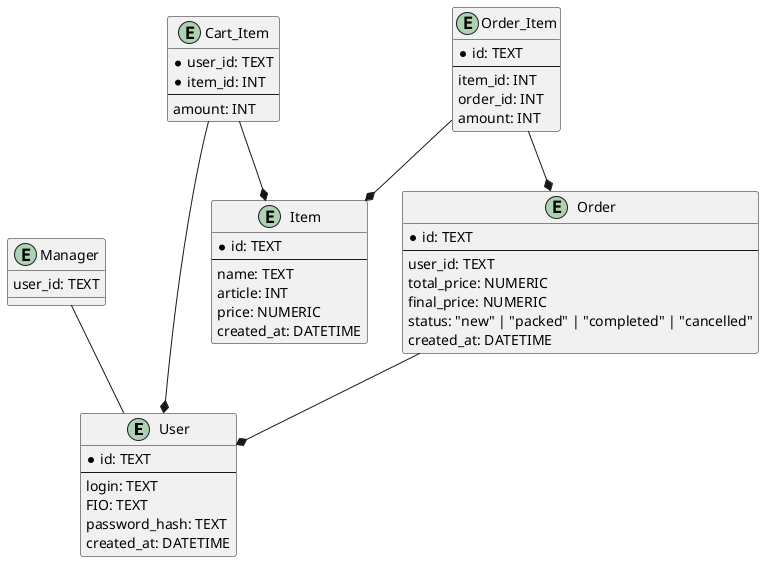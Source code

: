 @startuml Диаграмма базы данных

entity User {
  * id: TEXT
  --
  login: TEXT
  FIO: TEXT
  password_hash: TEXT
  created_at: DATETIME
}

entity Manager {
  user_id: TEXT
}

entity Item {
  * id: TEXT
  --
  name: TEXT
  article: INT
  price: NUMERIC
  created_at: DATETIME
}

entity Cart_Item {
  * user_id: TEXT
  * item_id: INT
  --
  amount: INT
}

entity Order {
  * id: TEXT
  --
  user_id: TEXT
  total_price: NUMERIC
  final_price: NUMERIC
  status: "new" | "packed" | "completed" | "cancelled"
  created_at: DATETIME
}

entity Order_Item {
  * id: TEXT
  --
  item_id: INT
  order_id: INT
  amount: INT
}

Manager -- User

Order --* User

Cart_Item --* Item
Cart_Item --* User

Order_Item --* Item
Order_Item --* Order

@enduml
